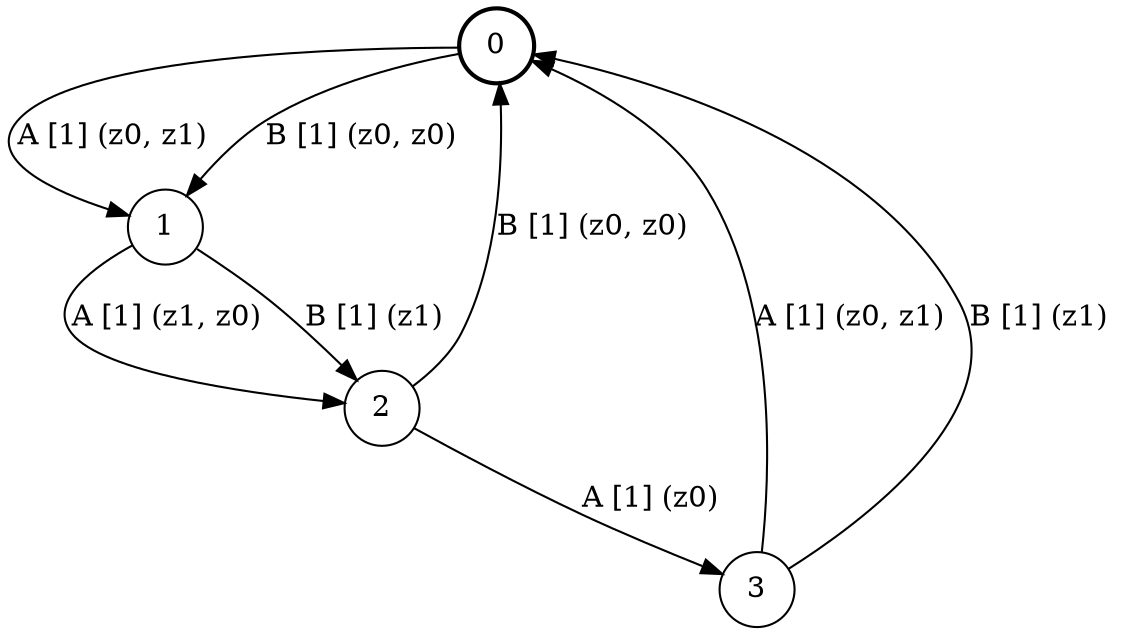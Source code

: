 # generated file, don't try to modify
# command: dot -Tpng <filename> > tree.png
digraph Automaton {
    node [shape = circle];
    0 [style = "bold"];
    0 -> 1 [label = "A [1] (z0, z1) "];
    0 -> 1 [label = "B [1] (z0, z0) "];
    1 -> 2 [label = "A [1] (z1, z0) "];
    1 -> 2 [label = "B [1] (z1) "];
    2 -> 3 [label = "A [1] (z0) "];
    2 -> 0 [label = "B [1] (z0, z0) "];
    3 -> 0 [label = "A [1] (z0, z1) "];
    3 -> 0 [label = "B [1] (z1) "];
}
